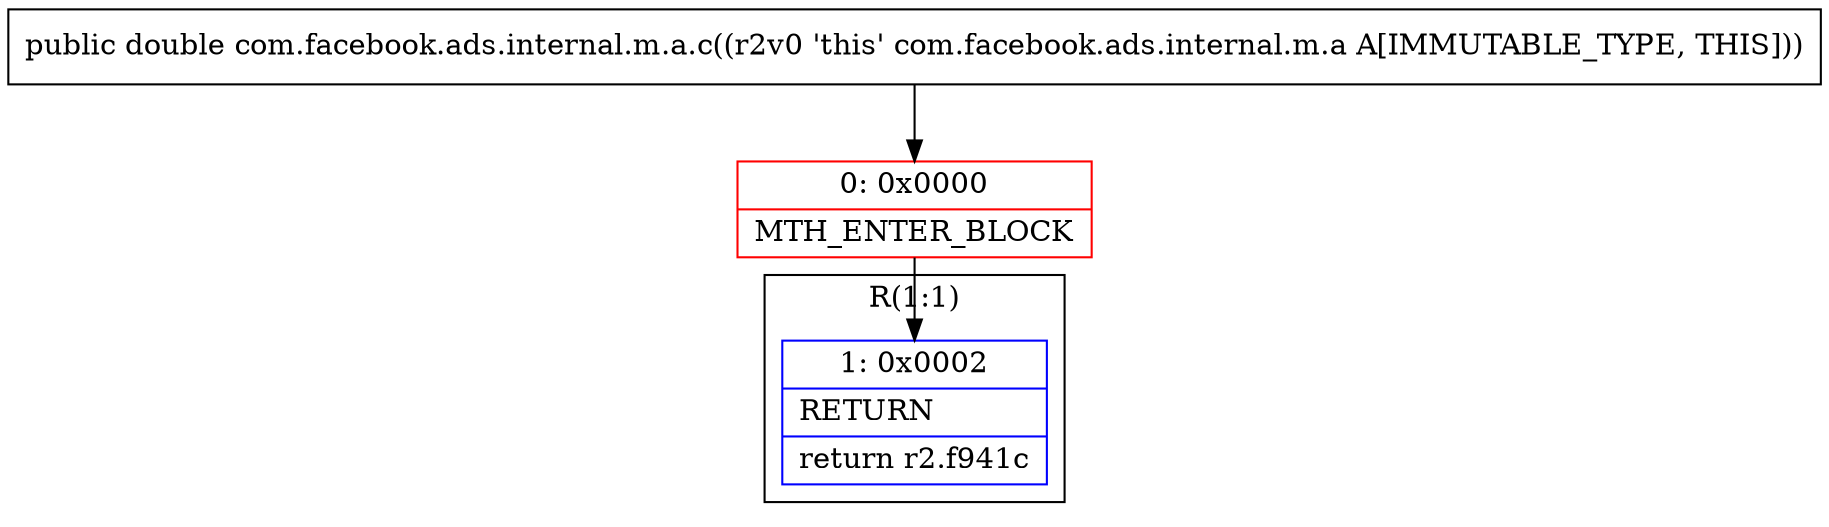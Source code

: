digraph "CFG forcom.facebook.ads.internal.m.a.c()D" {
subgraph cluster_Region_1524764732 {
label = "R(1:1)";
node [shape=record,color=blue];
Node_1 [shape=record,label="{1\:\ 0x0002|RETURN\l|return r2.f941c\l}"];
}
Node_0 [shape=record,color=red,label="{0\:\ 0x0000|MTH_ENTER_BLOCK\l}"];
MethodNode[shape=record,label="{public double com.facebook.ads.internal.m.a.c((r2v0 'this' com.facebook.ads.internal.m.a A[IMMUTABLE_TYPE, THIS])) }"];
MethodNode -> Node_0;
Node_0 -> Node_1;
}

